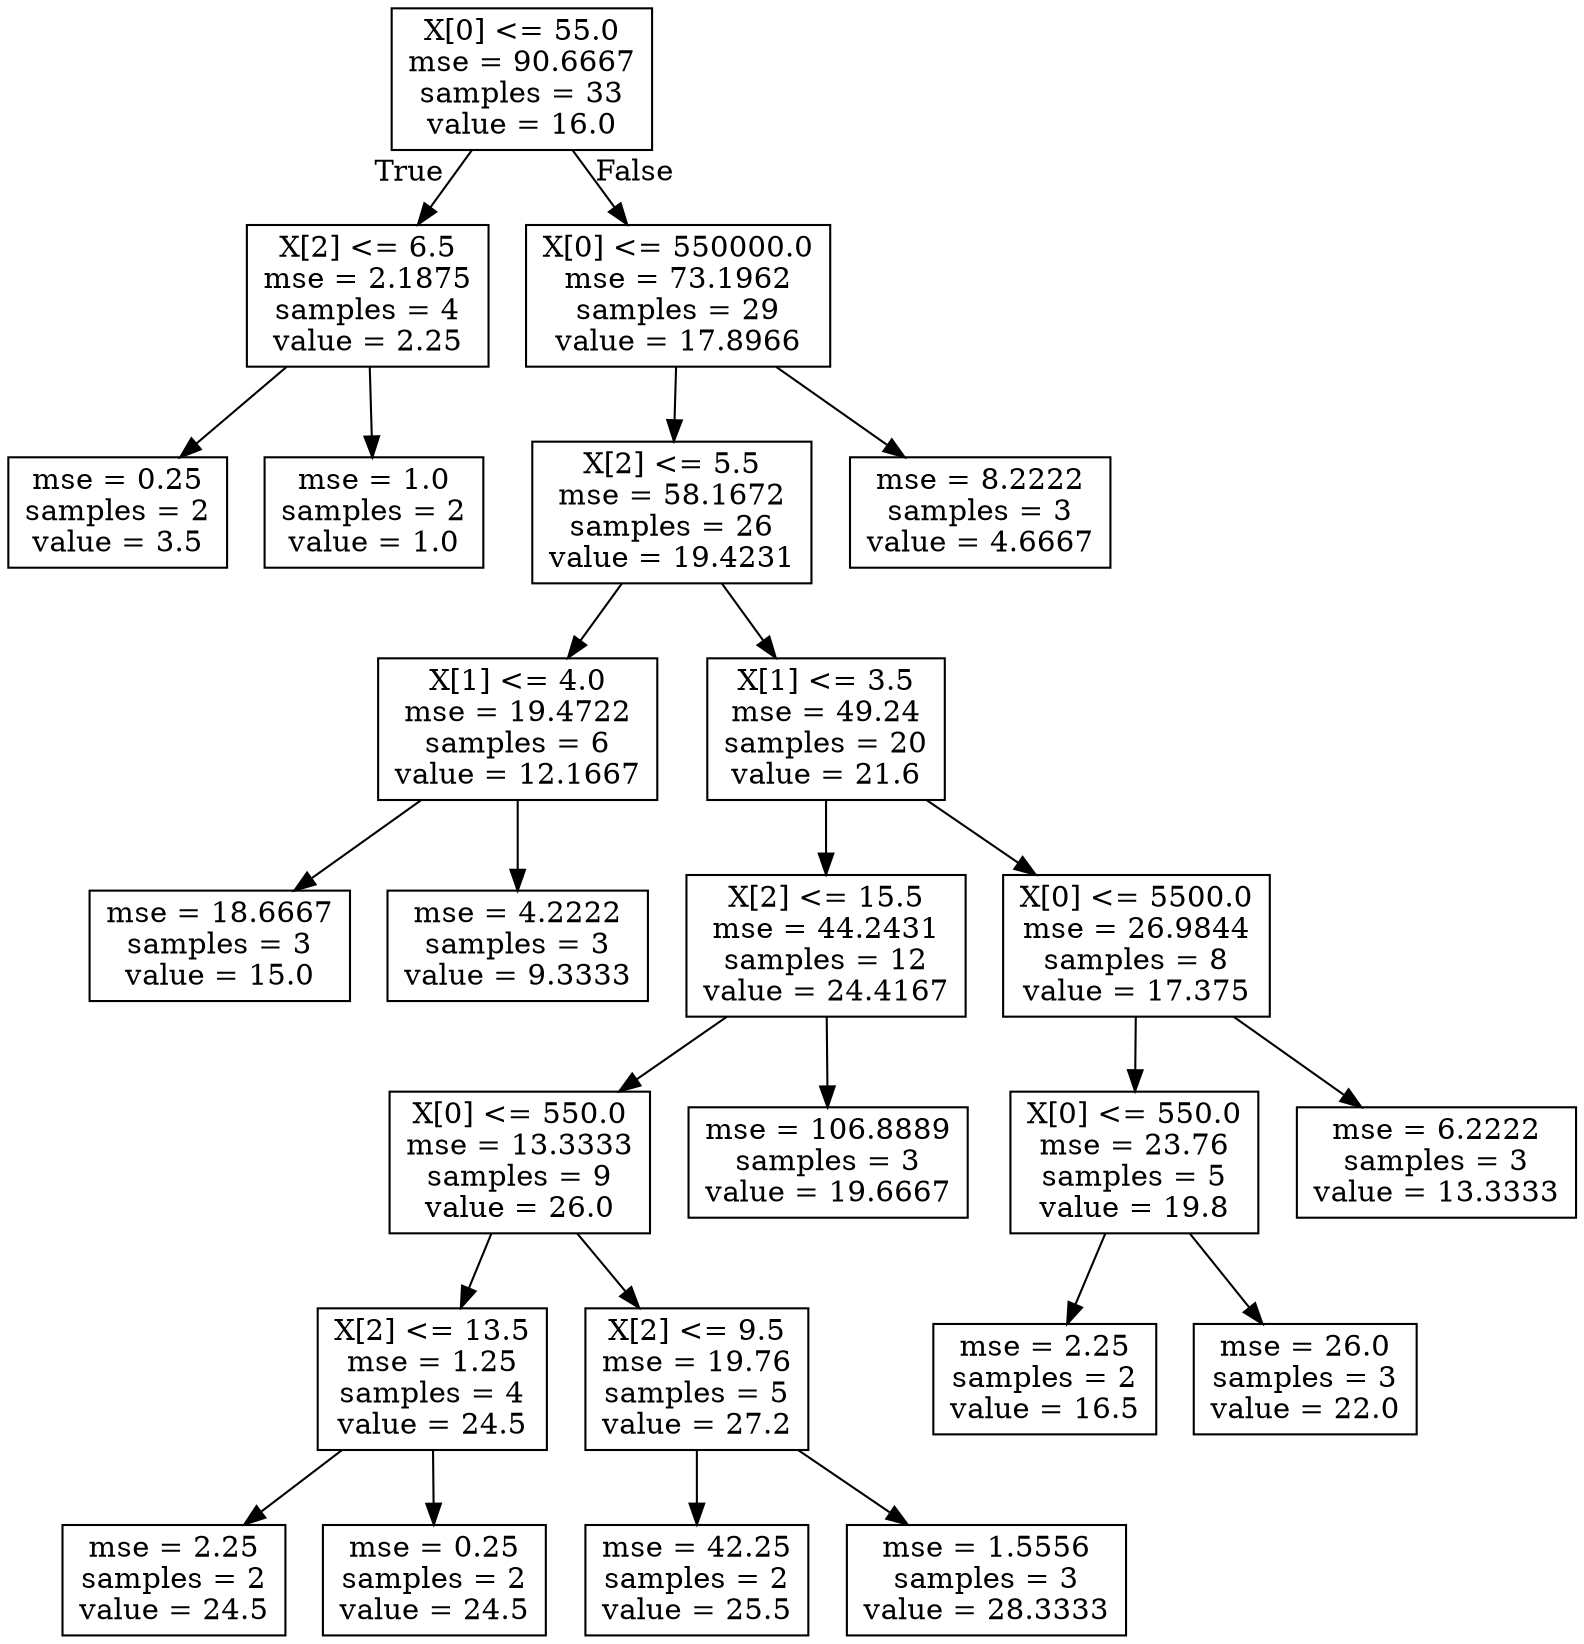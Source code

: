 digraph Tree {
node [shape=box] ;
0 [label="X[0] <= 55.0\nmse = 90.6667\nsamples = 33\nvalue = 16.0"] ;
1 [label="X[2] <= 6.5\nmse = 2.1875\nsamples = 4\nvalue = 2.25"] ;
0 -> 1 [labeldistance=2.5, labelangle=45, headlabel="True"] ;
2 [label="mse = 0.25\nsamples = 2\nvalue = 3.5"] ;
1 -> 2 ;
3 [label="mse = 1.0\nsamples = 2\nvalue = 1.0"] ;
1 -> 3 ;
4 [label="X[0] <= 550000.0\nmse = 73.1962\nsamples = 29\nvalue = 17.8966"] ;
0 -> 4 [labeldistance=2.5, labelangle=-45, headlabel="False"] ;
5 [label="X[2] <= 5.5\nmse = 58.1672\nsamples = 26\nvalue = 19.4231"] ;
4 -> 5 ;
6 [label="X[1] <= 4.0\nmse = 19.4722\nsamples = 6\nvalue = 12.1667"] ;
5 -> 6 ;
7 [label="mse = 18.6667\nsamples = 3\nvalue = 15.0"] ;
6 -> 7 ;
8 [label="mse = 4.2222\nsamples = 3\nvalue = 9.3333"] ;
6 -> 8 ;
9 [label="X[1] <= 3.5\nmse = 49.24\nsamples = 20\nvalue = 21.6"] ;
5 -> 9 ;
10 [label="X[2] <= 15.5\nmse = 44.2431\nsamples = 12\nvalue = 24.4167"] ;
9 -> 10 ;
11 [label="X[0] <= 550.0\nmse = 13.3333\nsamples = 9\nvalue = 26.0"] ;
10 -> 11 ;
12 [label="X[2] <= 13.5\nmse = 1.25\nsamples = 4\nvalue = 24.5"] ;
11 -> 12 ;
13 [label="mse = 2.25\nsamples = 2\nvalue = 24.5"] ;
12 -> 13 ;
14 [label="mse = 0.25\nsamples = 2\nvalue = 24.5"] ;
12 -> 14 ;
15 [label="X[2] <= 9.5\nmse = 19.76\nsamples = 5\nvalue = 27.2"] ;
11 -> 15 ;
16 [label="mse = 42.25\nsamples = 2\nvalue = 25.5"] ;
15 -> 16 ;
17 [label="mse = 1.5556\nsamples = 3\nvalue = 28.3333"] ;
15 -> 17 ;
18 [label="mse = 106.8889\nsamples = 3\nvalue = 19.6667"] ;
10 -> 18 ;
19 [label="X[0] <= 5500.0\nmse = 26.9844\nsamples = 8\nvalue = 17.375"] ;
9 -> 19 ;
20 [label="X[0] <= 550.0\nmse = 23.76\nsamples = 5\nvalue = 19.8"] ;
19 -> 20 ;
21 [label="mse = 2.25\nsamples = 2\nvalue = 16.5"] ;
20 -> 21 ;
22 [label="mse = 26.0\nsamples = 3\nvalue = 22.0"] ;
20 -> 22 ;
23 [label="mse = 6.2222\nsamples = 3\nvalue = 13.3333"] ;
19 -> 23 ;
24 [label="mse = 8.2222\nsamples = 3\nvalue = 4.6667"] ;
4 -> 24 ;
}